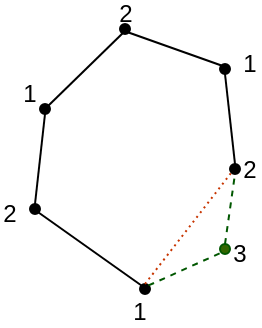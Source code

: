 <mxfile version="16.5.1" type="device"><diagram id="zdBtrA4Uw_47ubD7jHMa" name="Page-1"><mxGraphModel dx="327" dy="201" grid="1" gridSize="10" guides="1" tooltips="1" connect="1" arrows="1" fold="1" page="1" pageScale="1" pageWidth="1169" pageHeight="827" math="0" shadow="0"><root><mxCell id="0"/><mxCell id="1" parent="0"/><mxCell id="wufiB-4LjpPOUH81khlw-1" value="" style="ellipse;whiteSpace=wrap;html=1;aspect=fixed;fillColor=#000000;" vertex="1" parent="1"><mxGeometry x="510" y="310" width="5" height="5" as="geometry"/></mxCell><mxCell id="wufiB-4LjpPOUH81khlw-2" value="" style="ellipse;whiteSpace=wrap;html=1;aspect=fixed;fillColor=#000000;" vertex="1" parent="1"><mxGeometry x="550" y="270" width="5" height="5" as="geometry"/></mxCell><mxCell id="wufiB-4LjpPOUH81khlw-3" value="" style="ellipse;whiteSpace=wrap;html=1;aspect=fixed;fillColor=#000000;" vertex="1" parent="1"><mxGeometry x="600" y="290" width="5" height="5" as="geometry"/></mxCell><mxCell id="wufiB-4LjpPOUH81khlw-4" value="" style="ellipse;whiteSpace=wrap;html=1;aspect=fixed;fillColor=#000000;" vertex="1" parent="1"><mxGeometry x="505" y="360" width="5" height="5" as="geometry"/></mxCell><mxCell id="wufiB-4LjpPOUH81khlw-5" value="" style="ellipse;whiteSpace=wrap;html=1;aspect=fixed;fillColor=#000000;" vertex="1" parent="1"><mxGeometry x="605" y="340" width="5" height="5" as="geometry"/></mxCell><mxCell id="wufiB-4LjpPOUH81khlw-6" value="" style="ellipse;whiteSpace=wrap;html=1;aspect=fixed;fillColor=#000000;" vertex="1" parent="1"><mxGeometry x="560" y="400" width="5" height="5" as="geometry"/></mxCell><mxCell id="wufiB-4LjpPOUH81khlw-7" value="" style="endArrow=none;html=1;rounded=0;exitX=1;exitY=0;exitDx=0;exitDy=0;" edge="1" parent="1" source="wufiB-4LjpPOUH81khlw-1"><mxGeometry width="50" height="50" relative="1" as="geometry"><mxPoint x="513" y="313" as="sourcePoint"/><mxPoint x="553" y="273" as="targetPoint"/></mxGeometry></mxCell><mxCell id="wufiB-4LjpPOUH81khlw-8" value="" style="endArrow=none;html=1;rounded=0;entryX=1;entryY=1;entryDx=0;entryDy=0;exitX=0;exitY=0;exitDx=0;exitDy=0;" edge="1" parent="1" source="wufiB-4LjpPOUH81khlw-3" target="wufiB-4LjpPOUH81khlw-2"><mxGeometry width="50" height="50" relative="1" as="geometry"><mxPoint x="520" y="330" as="sourcePoint"/><mxPoint x="570" y="280" as="targetPoint"/></mxGeometry></mxCell><mxCell id="wufiB-4LjpPOUH81khlw-9" value="" style="ellipse;whiteSpace=wrap;html=1;aspect=fixed;fillColor=#336600;fontColor=#ffffff;strokeColor=#005700;" vertex="1" parent="1"><mxGeometry x="600" y="380" width="5" height="5" as="geometry"/></mxCell><mxCell id="wufiB-4LjpPOUH81khlw-10" value="" style="endArrow=none;html=1;rounded=0;exitX=0.5;exitY=0;exitDx=0;exitDy=0;entryX=0.5;entryY=1;entryDx=0;entryDy=0;" edge="1" parent="1" source="wufiB-4LjpPOUH81khlw-4" target="wufiB-4LjpPOUH81khlw-1"><mxGeometry width="50" height="50" relative="1" as="geometry"><mxPoint x="524.268" y="320.732" as="sourcePoint"/><mxPoint x="563" y="283" as="targetPoint"/></mxGeometry></mxCell><mxCell id="wufiB-4LjpPOUH81khlw-11" value="" style="endArrow=none;html=1;rounded=0;exitX=0.5;exitY=0;exitDx=0;exitDy=0;entryX=0.5;entryY=1;entryDx=0;entryDy=0;" edge="1" parent="1" source="wufiB-4LjpPOUH81khlw-5" target="wufiB-4LjpPOUH81khlw-3"><mxGeometry width="50" height="50" relative="1" as="geometry"><mxPoint x="534.268" y="330.732" as="sourcePoint"/><mxPoint x="573" y="293" as="targetPoint"/></mxGeometry></mxCell><mxCell id="wufiB-4LjpPOUH81khlw-12" value="" style="endArrow=none;html=1;rounded=0;exitX=1;exitY=1;exitDx=0;exitDy=0;entryX=0;entryY=0;entryDx=0;entryDy=0;" edge="1" parent="1" source="wufiB-4LjpPOUH81khlw-4" target="wufiB-4LjpPOUH81khlw-6"><mxGeometry width="50" height="50" relative="1" as="geometry"><mxPoint x="544.268" y="340.732" as="sourcePoint"/><mxPoint x="583" y="303" as="targetPoint"/></mxGeometry></mxCell><mxCell id="wufiB-4LjpPOUH81khlw-13" value="" style="endArrow=none;html=1;rounded=0;exitX=0.5;exitY=0;exitDx=0;exitDy=0;entryX=0.5;entryY=1;entryDx=0;entryDy=0;dashed=1;fillColor=#008a00;strokeColor=#005700;" edge="1" parent="1" source="wufiB-4LjpPOUH81khlw-9" target="wufiB-4LjpPOUH81khlw-5"><mxGeometry width="50" height="50" relative="1" as="geometry"><mxPoint x="519.268" y="374.268" as="sourcePoint"/><mxPoint x="570.732" y="410.732" as="targetPoint"/></mxGeometry></mxCell><mxCell id="wufiB-4LjpPOUH81khlw-14" value="" style="endArrow=none;html=1;rounded=0;exitX=1;exitY=0;exitDx=0;exitDy=0;entryX=0;entryY=1;entryDx=0;entryDy=0;dashed=1;fillColor=#008a00;strokeColor=#005700;" edge="1" parent="1" source="wufiB-4LjpPOUH81khlw-6" target="wufiB-4LjpPOUH81khlw-9"><mxGeometry width="50" height="50" relative="1" as="geometry"><mxPoint x="529.268" y="384.268" as="sourcePoint"/><mxPoint x="580.732" y="420.732" as="targetPoint"/></mxGeometry></mxCell><mxCell id="wufiB-4LjpPOUH81khlw-15" value="1" style="text;html=1;strokeColor=none;fillColor=none;align=center;verticalAlign=middle;whiteSpace=wrap;rounded=0;" vertex="1" parent="1"><mxGeometry x="500" y="300" width="10" height="10" as="geometry"/></mxCell><mxCell id="wufiB-4LjpPOUH81khlw-16" value="2" style="text;html=1;strokeColor=none;fillColor=none;align=center;verticalAlign=middle;whiteSpace=wrap;rounded=0;" vertex="1" parent="1"><mxGeometry x="547.5" y="260" width="10" height="10" as="geometry"/></mxCell><mxCell id="wufiB-4LjpPOUH81khlw-17" value="1" style="text;html=1;strokeColor=none;fillColor=none;align=center;verticalAlign=middle;whiteSpace=wrap;rounded=0;" vertex="1" parent="1"><mxGeometry x="555" y="409" width="10" height="10" as="geometry"/></mxCell><mxCell id="wufiB-4LjpPOUH81khlw-18" value="1" style="text;html=1;strokeColor=none;fillColor=none;align=center;verticalAlign=middle;whiteSpace=wrap;rounded=0;" vertex="1" parent="1"><mxGeometry x="610" y="285" width="10" height="10" as="geometry"/></mxCell><mxCell id="wufiB-4LjpPOUH81khlw-19" value="2" style="text;html=1;strokeColor=none;fillColor=none;align=center;verticalAlign=middle;whiteSpace=wrap;rounded=0;" vertex="1" parent="1"><mxGeometry x="490" y="360" width="10" height="10" as="geometry"/></mxCell><mxCell id="wufiB-4LjpPOUH81khlw-20" value="2" style="text;html=1;strokeColor=none;fillColor=none;align=center;verticalAlign=middle;whiteSpace=wrap;rounded=0;" vertex="1" parent="1"><mxGeometry x="610" y="337.5" width="10" height="10" as="geometry"/></mxCell><mxCell id="wufiB-4LjpPOUH81khlw-22" value="" style="endArrow=none;html=1;rounded=0;exitX=0.5;exitY=0;exitDx=0;exitDy=0;entryX=0;entryY=1;entryDx=0;entryDy=0;dashed=1;dashPattern=1 2;fillColor=#fa6800;strokeColor=#C73500;" edge="1" parent="1" source="wufiB-4LjpPOUH81khlw-6" target="wufiB-4LjpPOUH81khlw-5"><mxGeometry width="50" height="50" relative="1" as="geometry"><mxPoint x="520" y="360" as="sourcePoint"/><mxPoint x="570" y="310" as="targetPoint"/></mxGeometry></mxCell><mxCell id="wufiB-4LjpPOUH81khlw-23" value="3" style="text;html=1;strokeColor=none;fillColor=none;align=center;verticalAlign=middle;whiteSpace=wrap;rounded=0;" vertex="1" parent="1"><mxGeometry x="605" y="380" width="10" height="10" as="geometry"/></mxCell></root></mxGraphModel></diagram></mxfile>